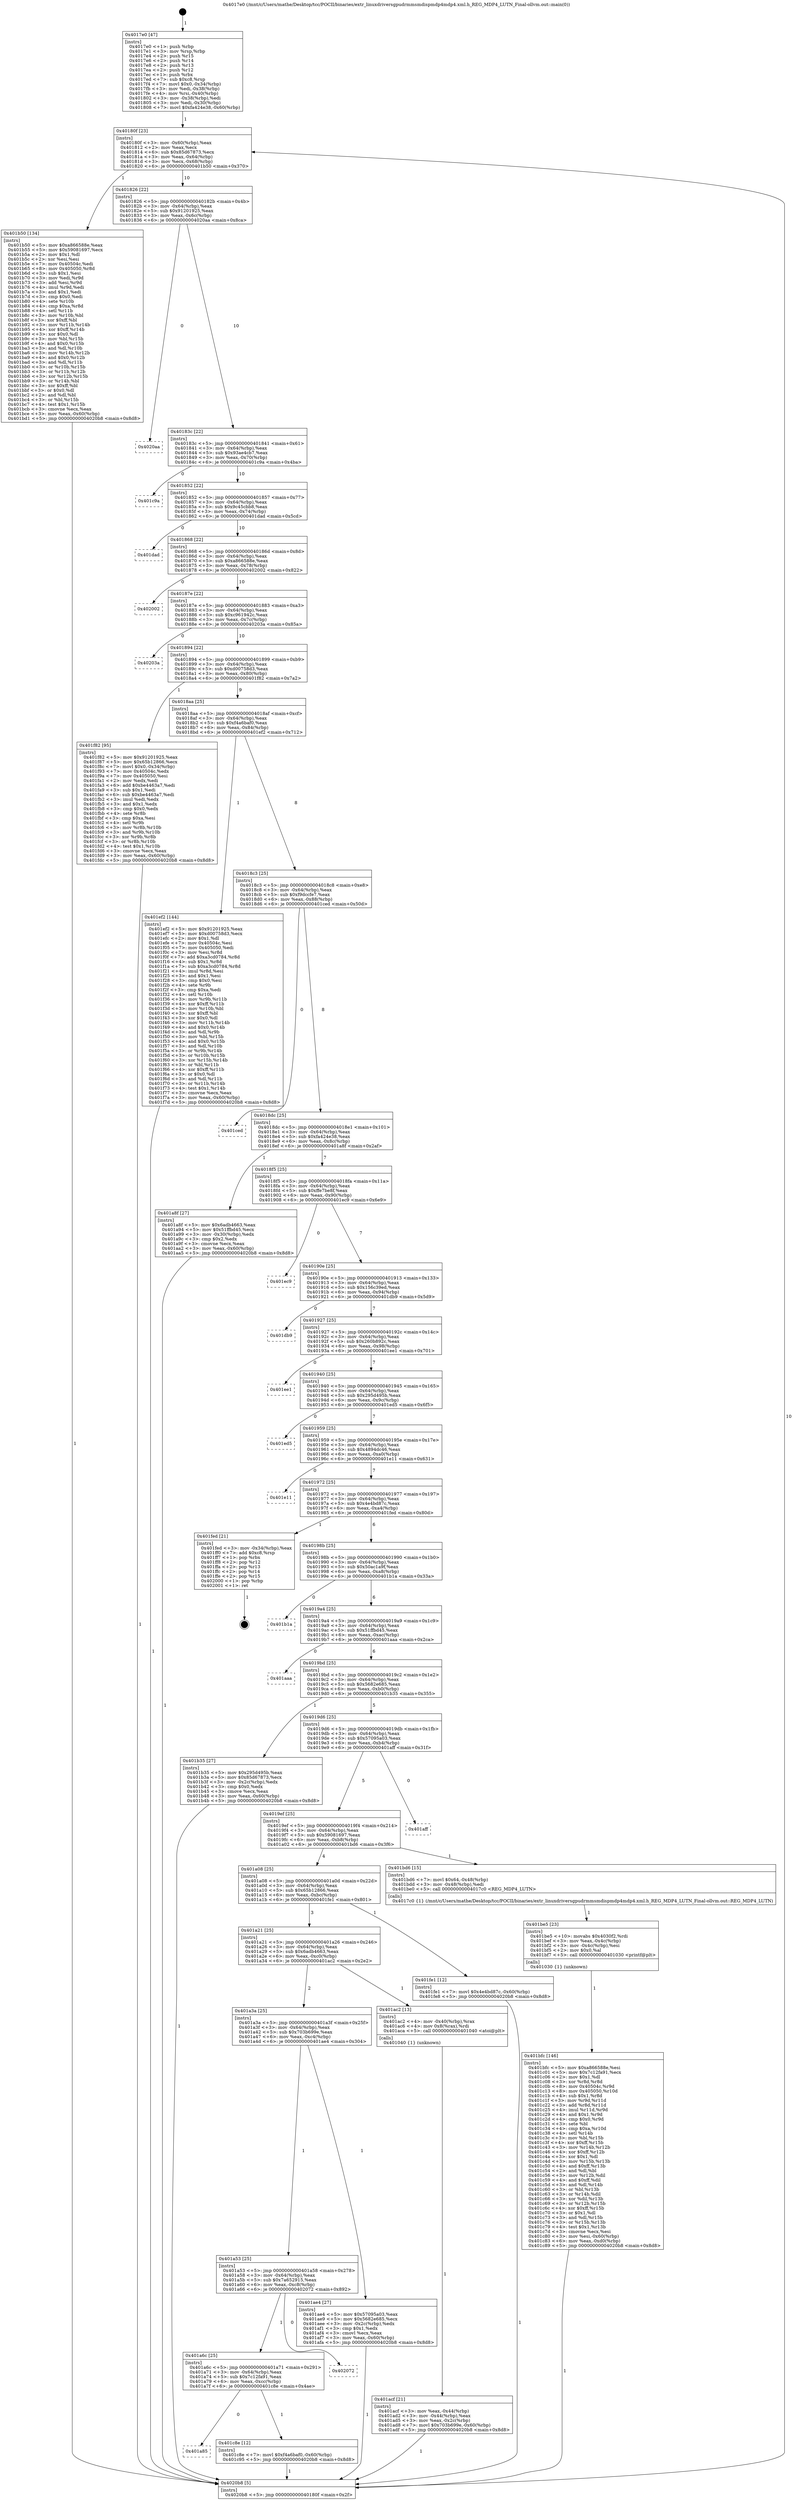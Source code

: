 digraph "0x4017e0" {
  label = "0x4017e0 (/mnt/c/Users/mathe/Desktop/tcc/POCII/binaries/extr_linuxdriversgpudrmmsmdispmdp4mdp4.xml.h_REG_MDP4_LUTN_Final-ollvm.out::main(0))"
  labelloc = "t"
  node[shape=record]

  Entry [label="",width=0.3,height=0.3,shape=circle,fillcolor=black,style=filled]
  "0x40180f" [label="{
     0x40180f [23]\l
     | [instrs]\l
     &nbsp;&nbsp;0x40180f \<+3\>: mov -0x60(%rbp),%eax\l
     &nbsp;&nbsp;0x401812 \<+2\>: mov %eax,%ecx\l
     &nbsp;&nbsp;0x401814 \<+6\>: sub $0x85d67873,%ecx\l
     &nbsp;&nbsp;0x40181a \<+3\>: mov %eax,-0x64(%rbp)\l
     &nbsp;&nbsp;0x40181d \<+3\>: mov %ecx,-0x68(%rbp)\l
     &nbsp;&nbsp;0x401820 \<+6\>: je 0000000000401b50 \<main+0x370\>\l
  }"]
  "0x401b50" [label="{
     0x401b50 [134]\l
     | [instrs]\l
     &nbsp;&nbsp;0x401b50 \<+5\>: mov $0xa866588e,%eax\l
     &nbsp;&nbsp;0x401b55 \<+5\>: mov $0x59081697,%ecx\l
     &nbsp;&nbsp;0x401b5a \<+2\>: mov $0x1,%dl\l
     &nbsp;&nbsp;0x401b5c \<+2\>: xor %esi,%esi\l
     &nbsp;&nbsp;0x401b5e \<+7\>: mov 0x40504c,%edi\l
     &nbsp;&nbsp;0x401b65 \<+8\>: mov 0x405050,%r8d\l
     &nbsp;&nbsp;0x401b6d \<+3\>: sub $0x1,%esi\l
     &nbsp;&nbsp;0x401b70 \<+3\>: mov %edi,%r9d\l
     &nbsp;&nbsp;0x401b73 \<+3\>: add %esi,%r9d\l
     &nbsp;&nbsp;0x401b76 \<+4\>: imul %r9d,%edi\l
     &nbsp;&nbsp;0x401b7a \<+3\>: and $0x1,%edi\l
     &nbsp;&nbsp;0x401b7d \<+3\>: cmp $0x0,%edi\l
     &nbsp;&nbsp;0x401b80 \<+4\>: sete %r10b\l
     &nbsp;&nbsp;0x401b84 \<+4\>: cmp $0xa,%r8d\l
     &nbsp;&nbsp;0x401b88 \<+4\>: setl %r11b\l
     &nbsp;&nbsp;0x401b8c \<+3\>: mov %r10b,%bl\l
     &nbsp;&nbsp;0x401b8f \<+3\>: xor $0xff,%bl\l
     &nbsp;&nbsp;0x401b92 \<+3\>: mov %r11b,%r14b\l
     &nbsp;&nbsp;0x401b95 \<+4\>: xor $0xff,%r14b\l
     &nbsp;&nbsp;0x401b99 \<+3\>: xor $0x0,%dl\l
     &nbsp;&nbsp;0x401b9c \<+3\>: mov %bl,%r15b\l
     &nbsp;&nbsp;0x401b9f \<+4\>: and $0x0,%r15b\l
     &nbsp;&nbsp;0x401ba3 \<+3\>: and %dl,%r10b\l
     &nbsp;&nbsp;0x401ba6 \<+3\>: mov %r14b,%r12b\l
     &nbsp;&nbsp;0x401ba9 \<+4\>: and $0x0,%r12b\l
     &nbsp;&nbsp;0x401bad \<+3\>: and %dl,%r11b\l
     &nbsp;&nbsp;0x401bb0 \<+3\>: or %r10b,%r15b\l
     &nbsp;&nbsp;0x401bb3 \<+3\>: or %r11b,%r12b\l
     &nbsp;&nbsp;0x401bb6 \<+3\>: xor %r12b,%r15b\l
     &nbsp;&nbsp;0x401bb9 \<+3\>: or %r14b,%bl\l
     &nbsp;&nbsp;0x401bbc \<+3\>: xor $0xff,%bl\l
     &nbsp;&nbsp;0x401bbf \<+3\>: or $0x0,%dl\l
     &nbsp;&nbsp;0x401bc2 \<+2\>: and %dl,%bl\l
     &nbsp;&nbsp;0x401bc4 \<+3\>: or %bl,%r15b\l
     &nbsp;&nbsp;0x401bc7 \<+4\>: test $0x1,%r15b\l
     &nbsp;&nbsp;0x401bcb \<+3\>: cmovne %ecx,%eax\l
     &nbsp;&nbsp;0x401bce \<+3\>: mov %eax,-0x60(%rbp)\l
     &nbsp;&nbsp;0x401bd1 \<+5\>: jmp 00000000004020b8 \<main+0x8d8\>\l
  }"]
  "0x401826" [label="{
     0x401826 [22]\l
     | [instrs]\l
     &nbsp;&nbsp;0x401826 \<+5\>: jmp 000000000040182b \<main+0x4b\>\l
     &nbsp;&nbsp;0x40182b \<+3\>: mov -0x64(%rbp),%eax\l
     &nbsp;&nbsp;0x40182e \<+5\>: sub $0x91201925,%eax\l
     &nbsp;&nbsp;0x401833 \<+3\>: mov %eax,-0x6c(%rbp)\l
     &nbsp;&nbsp;0x401836 \<+6\>: je 00000000004020aa \<main+0x8ca\>\l
  }"]
  Exit [label="",width=0.3,height=0.3,shape=circle,fillcolor=black,style=filled,peripheries=2]
  "0x4020aa" [label="{
     0x4020aa\l
  }", style=dashed]
  "0x40183c" [label="{
     0x40183c [22]\l
     | [instrs]\l
     &nbsp;&nbsp;0x40183c \<+5\>: jmp 0000000000401841 \<main+0x61\>\l
     &nbsp;&nbsp;0x401841 \<+3\>: mov -0x64(%rbp),%eax\l
     &nbsp;&nbsp;0x401844 \<+5\>: sub $0x93ae4cb7,%eax\l
     &nbsp;&nbsp;0x401849 \<+3\>: mov %eax,-0x70(%rbp)\l
     &nbsp;&nbsp;0x40184c \<+6\>: je 0000000000401c9a \<main+0x4ba\>\l
  }"]
  "0x401a85" [label="{
     0x401a85\l
  }", style=dashed]
  "0x401c9a" [label="{
     0x401c9a\l
  }", style=dashed]
  "0x401852" [label="{
     0x401852 [22]\l
     | [instrs]\l
     &nbsp;&nbsp;0x401852 \<+5\>: jmp 0000000000401857 \<main+0x77\>\l
     &nbsp;&nbsp;0x401857 \<+3\>: mov -0x64(%rbp),%eax\l
     &nbsp;&nbsp;0x40185a \<+5\>: sub $0x9c45cbb8,%eax\l
     &nbsp;&nbsp;0x40185f \<+3\>: mov %eax,-0x74(%rbp)\l
     &nbsp;&nbsp;0x401862 \<+6\>: je 0000000000401dad \<main+0x5cd\>\l
  }"]
  "0x401c8e" [label="{
     0x401c8e [12]\l
     | [instrs]\l
     &nbsp;&nbsp;0x401c8e \<+7\>: movl $0xf4a6baf0,-0x60(%rbp)\l
     &nbsp;&nbsp;0x401c95 \<+5\>: jmp 00000000004020b8 \<main+0x8d8\>\l
  }"]
  "0x401dad" [label="{
     0x401dad\l
  }", style=dashed]
  "0x401868" [label="{
     0x401868 [22]\l
     | [instrs]\l
     &nbsp;&nbsp;0x401868 \<+5\>: jmp 000000000040186d \<main+0x8d\>\l
     &nbsp;&nbsp;0x40186d \<+3\>: mov -0x64(%rbp),%eax\l
     &nbsp;&nbsp;0x401870 \<+5\>: sub $0xa866588e,%eax\l
     &nbsp;&nbsp;0x401875 \<+3\>: mov %eax,-0x78(%rbp)\l
     &nbsp;&nbsp;0x401878 \<+6\>: je 0000000000402002 \<main+0x822\>\l
  }"]
  "0x401a6c" [label="{
     0x401a6c [25]\l
     | [instrs]\l
     &nbsp;&nbsp;0x401a6c \<+5\>: jmp 0000000000401a71 \<main+0x291\>\l
     &nbsp;&nbsp;0x401a71 \<+3\>: mov -0x64(%rbp),%eax\l
     &nbsp;&nbsp;0x401a74 \<+5\>: sub $0x7c12fa91,%eax\l
     &nbsp;&nbsp;0x401a79 \<+6\>: mov %eax,-0xcc(%rbp)\l
     &nbsp;&nbsp;0x401a7f \<+6\>: je 0000000000401c8e \<main+0x4ae\>\l
  }"]
  "0x402002" [label="{
     0x402002\l
  }", style=dashed]
  "0x40187e" [label="{
     0x40187e [22]\l
     | [instrs]\l
     &nbsp;&nbsp;0x40187e \<+5\>: jmp 0000000000401883 \<main+0xa3\>\l
     &nbsp;&nbsp;0x401883 \<+3\>: mov -0x64(%rbp),%eax\l
     &nbsp;&nbsp;0x401886 \<+5\>: sub $0xc961942c,%eax\l
     &nbsp;&nbsp;0x40188b \<+3\>: mov %eax,-0x7c(%rbp)\l
     &nbsp;&nbsp;0x40188e \<+6\>: je 000000000040203a \<main+0x85a\>\l
  }"]
  "0x402072" [label="{
     0x402072\l
  }", style=dashed]
  "0x40203a" [label="{
     0x40203a\l
  }", style=dashed]
  "0x401894" [label="{
     0x401894 [22]\l
     | [instrs]\l
     &nbsp;&nbsp;0x401894 \<+5\>: jmp 0000000000401899 \<main+0xb9\>\l
     &nbsp;&nbsp;0x401899 \<+3\>: mov -0x64(%rbp),%eax\l
     &nbsp;&nbsp;0x40189c \<+5\>: sub $0xd00758d3,%eax\l
     &nbsp;&nbsp;0x4018a1 \<+3\>: mov %eax,-0x80(%rbp)\l
     &nbsp;&nbsp;0x4018a4 \<+6\>: je 0000000000401f82 \<main+0x7a2\>\l
  }"]
  "0x401bfc" [label="{
     0x401bfc [146]\l
     | [instrs]\l
     &nbsp;&nbsp;0x401bfc \<+5\>: mov $0xa866588e,%esi\l
     &nbsp;&nbsp;0x401c01 \<+5\>: mov $0x7c12fa91,%ecx\l
     &nbsp;&nbsp;0x401c06 \<+2\>: mov $0x1,%dl\l
     &nbsp;&nbsp;0x401c08 \<+3\>: xor %r8d,%r8d\l
     &nbsp;&nbsp;0x401c0b \<+8\>: mov 0x40504c,%r9d\l
     &nbsp;&nbsp;0x401c13 \<+8\>: mov 0x405050,%r10d\l
     &nbsp;&nbsp;0x401c1b \<+4\>: sub $0x1,%r8d\l
     &nbsp;&nbsp;0x401c1f \<+3\>: mov %r9d,%r11d\l
     &nbsp;&nbsp;0x401c22 \<+3\>: add %r8d,%r11d\l
     &nbsp;&nbsp;0x401c25 \<+4\>: imul %r11d,%r9d\l
     &nbsp;&nbsp;0x401c29 \<+4\>: and $0x1,%r9d\l
     &nbsp;&nbsp;0x401c2d \<+4\>: cmp $0x0,%r9d\l
     &nbsp;&nbsp;0x401c31 \<+3\>: sete %bl\l
     &nbsp;&nbsp;0x401c34 \<+4\>: cmp $0xa,%r10d\l
     &nbsp;&nbsp;0x401c38 \<+4\>: setl %r14b\l
     &nbsp;&nbsp;0x401c3c \<+3\>: mov %bl,%r15b\l
     &nbsp;&nbsp;0x401c3f \<+4\>: xor $0xff,%r15b\l
     &nbsp;&nbsp;0x401c43 \<+3\>: mov %r14b,%r12b\l
     &nbsp;&nbsp;0x401c46 \<+4\>: xor $0xff,%r12b\l
     &nbsp;&nbsp;0x401c4a \<+3\>: xor $0x1,%dl\l
     &nbsp;&nbsp;0x401c4d \<+3\>: mov %r15b,%r13b\l
     &nbsp;&nbsp;0x401c50 \<+4\>: and $0xff,%r13b\l
     &nbsp;&nbsp;0x401c54 \<+2\>: and %dl,%bl\l
     &nbsp;&nbsp;0x401c56 \<+3\>: mov %r12b,%dil\l
     &nbsp;&nbsp;0x401c59 \<+4\>: and $0xff,%dil\l
     &nbsp;&nbsp;0x401c5d \<+3\>: and %dl,%r14b\l
     &nbsp;&nbsp;0x401c60 \<+3\>: or %bl,%r13b\l
     &nbsp;&nbsp;0x401c63 \<+3\>: or %r14b,%dil\l
     &nbsp;&nbsp;0x401c66 \<+3\>: xor %dil,%r13b\l
     &nbsp;&nbsp;0x401c69 \<+3\>: or %r12b,%r15b\l
     &nbsp;&nbsp;0x401c6c \<+4\>: xor $0xff,%r15b\l
     &nbsp;&nbsp;0x401c70 \<+3\>: or $0x1,%dl\l
     &nbsp;&nbsp;0x401c73 \<+3\>: and %dl,%r15b\l
     &nbsp;&nbsp;0x401c76 \<+3\>: or %r15b,%r13b\l
     &nbsp;&nbsp;0x401c79 \<+4\>: test $0x1,%r13b\l
     &nbsp;&nbsp;0x401c7d \<+3\>: cmovne %ecx,%esi\l
     &nbsp;&nbsp;0x401c80 \<+3\>: mov %esi,-0x60(%rbp)\l
     &nbsp;&nbsp;0x401c83 \<+6\>: mov %eax,-0xd0(%rbp)\l
     &nbsp;&nbsp;0x401c89 \<+5\>: jmp 00000000004020b8 \<main+0x8d8\>\l
  }"]
  "0x401f82" [label="{
     0x401f82 [95]\l
     | [instrs]\l
     &nbsp;&nbsp;0x401f82 \<+5\>: mov $0x91201925,%eax\l
     &nbsp;&nbsp;0x401f87 \<+5\>: mov $0x65b12866,%ecx\l
     &nbsp;&nbsp;0x401f8c \<+7\>: movl $0x0,-0x34(%rbp)\l
     &nbsp;&nbsp;0x401f93 \<+7\>: mov 0x40504c,%edx\l
     &nbsp;&nbsp;0x401f9a \<+7\>: mov 0x405050,%esi\l
     &nbsp;&nbsp;0x401fa1 \<+2\>: mov %edx,%edi\l
     &nbsp;&nbsp;0x401fa3 \<+6\>: add $0xbe4463a7,%edi\l
     &nbsp;&nbsp;0x401fa9 \<+3\>: sub $0x1,%edi\l
     &nbsp;&nbsp;0x401fac \<+6\>: sub $0xbe4463a7,%edi\l
     &nbsp;&nbsp;0x401fb2 \<+3\>: imul %edi,%edx\l
     &nbsp;&nbsp;0x401fb5 \<+3\>: and $0x1,%edx\l
     &nbsp;&nbsp;0x401fb8 \<+3\>: cmp $0x0,%edx\l
     &nbsp;&nbsp;0x401fbb \<+4\>: sete %r8b\l
     &nbsp;&nbsp;0x401fbf \<+3\>: cmp $0xa,%esi\l
     &nbsp;&nbsp;0x401fc2 \<+4\>: setl %r9b\l
     &nbsp;&nbsp;0x401fc6 \<+3\>: mov %r8b,%r10b\l
     &nbsp;&nbsp;0x401fc9 \<+3\>: and %r9b,%r10b\l
     &nbsp;&nbsp;0x401fcc \<+3\>: xor %r9b,%r8b\l
     &nbsp;&nbsp;0x401fcf \<+3\>: or %r8b,%r10b\l
     &nbsp;&nbsp;0x401fd2 \<+4\>: test $0x1,%r10b\l
     &nbsp;&nbsp;0x401fd6 \<+3\>: cmovne %ecx,%eax\l
     &nbsp;&nbsp;0x401fd9 \<+3\>: mov %eax,-0x60(%rbp)\l
     &nbsp;&nbsp;0x401fdc \<+5\>: jmp 00000000004020b8 \<main+0x8d8\>\l
  }"]
  "0x4018aa" [label="{
     0x4018aa [25]\l
     | [instrs]\l
     &nbsp;&nbsp;0x4018aa \<+5\>: jmp 00000000004018af \<main+0xcf\>\l
     &nbsp;&nbsp;0x4018af \<+3\>: mov -0x64(%rbp),%eax\l
     &nbsp;&nbsp;0x4018b2 \<+5\>: sub $0xf4a6baf0,%eax\l
     &nbsp;&nbsp;0x4018b7 \<+6\>: mov %eax,-0x84(%rbp)\l
     &nbsp;&nbsp;0x4018bd \<+6\>: je 0000000000401ef2 \<main+0x712\>\l
  }"]
  "0x401be5" [label="{
     0x401be5 [23]\l
     | [instrs]\l
     &nbsp;&nbsp;0x401be5 \<+10\>: movabs $0x4030f2,%rdi\l
     &nbsp;&nbsp;0x401bef \<+3\>: mov %eax,-0x4c(%rbp)\l
     &nbsp;&nbsp;0x401bf2 \<+3\>: mov -0x4c(%rbp),%esi\l
     &nbsp;&nbsp;0x401bf5 \<+2\>: mov $0x0,%al\l
     &nbsp;&nbsp;0x401bf7 \<+5\>: call 0000000000401030 \<printf@plt\>\l
     | [calls]\l
     &nbsp;&nbsp;0x401030 \{1\} (unknown)\l
  }"]
  "0x401ef2" [label="{
     0x401ef2 [144]\l
     | [instrs]\l
     &nbsp;&nbsp;0x401ef2 \<+5\>: mov $0x91201925,%eax\l
     &nbsp;&nbsp;0x401ef7 \<+5\>: mov $0xd00758d3,%ecx\l
     &nbsp;&nbsp;0x401efc \<+2\>: mov $0x1,%dl\l
     &nbsp;&nbsp;0x401efe \<+7\>: mov 0x40504c,%esi\l
     &nbsp;&nbsp;0x401f05 \<+7\>: mov 0x405050,%edi\l
     &nbsp;&nbsp;0x401f0c \<+3\>: mov %esi,%r8d\l
     &nbsp;&nbsp;0x401f0f \<+7\>: add $0xa3cd0784,%r8d\l
     &nbsp;&nbsp;0x401f16 \<+4\>: sub $0x1,%r8d\l
     &nbsp;&nbsp;0x401f1a \<+7\>: sub $0xa3cd0784,%r8d\l
     &nbsp;&nbsp;0x401f21 \<+4\>: imul %r8d,%esi\l
     &nbsp;&nbsp;0x401f25 \<+3\>: and $0x1,%esi\l
     &nbsp;&nbsp;0x401f28 \<+3\>: cmp $0x0,%esi\l
     &nbsp;&nbsp;0x401f2b \<+4\>: sete %r9b\l
     &nbsp;&nbsp;0x401f2f \<+3\>: cmp $0xa,%edi\l
     &nbsp;&nbsp;0x401f32 \<+4\>: setl %r10b\l
     &nbsp;&nbsp;0x401f36 \<+3\>: mov %r9b,%r11b\l
     &nbsp;&nbsp;0x401f39 \<+4\>: xor $0xff,%r11b\l
     &nbsp;&nbsp;0x401f3d \<+3\>: mov %r10b,%bl\l
     &nbsp;&nbsp;0x401f40 \<+3\>: xor $0xff,%bl\l
     &nbsp;&nbsp;0x401f43 \<+3\>: xor $0x0,%dl\l
     &nbsp;&nbsp;0x401f46 \<+3\>: mov %r11b,%r14b\l
     &nbsp;&nbsp;0x401f49 \<+4\>: and $0x0,%r14b\l
     &nbsp;&nbsp;0x401f4d \<+3\>: and %dl,%r9b\l
     &nbsp;&nbsp;0x401f50 \<+3\>: mov %bl,%r15b\l
     &nbsp;&nbsp;0x401f53 \<+4\>: and $0x0,%r15b\l
     &nbsp;&nbsp;0x401f57 \<+3\>: and %dl,%r10b\l
     &nbsp;&nbsp;0x401f5a \<+3\>: or %r9b,%r14b\l
     &nbsp;&nbsp;0x401f5d \<+3\>: or %r10b,%r15b\l
     &nbsp;&nbsp;0x401f60 \<+3\>: xor %r15b,%r14b\l
     &nbsp;&nbsp;0x401f63 \<+3\>: or %bl,%r11b\l
     &nbsp;&nbsp;0x401f66 \<+4\>: xor $0xff,%r11b\l
     &nbsp;&nbsp;0x401f6a \<+3\>: or $0x0,%dl\l
     &nbsp;&nbsp;0x401f6d \<+3\>: and %dl,%r11b\l
     &nbsp;&nbsp;0x401f70 \<+3\>: or %r11b,%r14b\l
     &nbsp;&nbsp;0x401f73 \<+4\>: test $0x1,%r14b\l
     &nbsp;&nbsp;0x401f77 \<+3\>: cmovne %ecx,%eax\l
     &nbsp;&nbsp;0x401f7a \<+3\>: mov %eax,-0x60(%rbp)\l
     &nbsp;&nbsp;0x401f7d \<+5\>: jmp 00000000004020b8 \<main+0x8d8\>\l
  }"]
  "0x4018c3" [label="{
     0x4018c3 [25]\l
     | [instrs]\l
     &nbsp;&nbsp;0x4018c3 \<+5\>: jmp 00000000004018c8 \<main+0xe8\>\l
     &nbsp;&nbsp;0x4018c8 \<+3\>: mov -0x64(%rbp),%eax\l
     &nbsp;&nbsp;0x4018cb \<+5\>: sub $0xf9dccfe7,%eax\l
     &nbsp;&nbsp;0x4018d0 \<+6\>: mov %eax,-0x88(%rbp)\l
     &nbsp;&nbsp;0x4018d6 \<+6\>: je 0000000000401ced \<main+0x50d\>\l
  }"]
  "0x401a53" [label="{
     0x401a53 [25]\l
     | [instrs]\l
     &nbsp;&nbsp;0x401a53 \<+5\>: jmp 0000000000401a58 \<main+0x278\>\l
     &nbsp;&nbsp;0x401a58 \<+3\>: mov -0x64(%rbp),%eax\l
     &nbsp;&nbsp;0x401a5b \<+5\>: sub $0x7a652915,%eax\l
     &nbsp;&nbsp;0x401a60 \<+6\>: mov %eax,-0xc8(%rbp)\l
     &nbsp;&nbsp;0x401a66 \<+6\>: je 0000000000402072 \<main+0x892\>\l
  }"]
  "0x401ced" [label="{
     0x401ced\l
  }", style=dashed]
  "0x4018dc" [label="{
     0x4018dc [25]\l
     | [instrs]\l
     &nbsp;&nbsp;0x4018dc \<+5\>: jmp 00000000004018e1 \<main+0x101\>\l
     &nbsp;&nbsp;0x4018e1 \<+3\>: mov -0x64(%rbp),%eax\l
     &nbsp;&nbsp;0x4018e4 \<+5\>: sub $0xfa424e38,%eax\l
     &nbsp;&nbsp;0x4018e9 \<+6\>: mov %eax,-0x8c(%rbp)\l
     &nbsp;&nbsp;0x4018ef \<+6\>: je 0000000000401a8f \<main+0x2af\>\l
  }"]
  "0x401ae4" [label="{
     0x401ae4 [27]\l
     | [instrs]\l
     &nbsp;&nbsp;0x401ae4 \<+5\>: mov $0x57095a03,%eax\l
     &nbsp;&nbsp;0x401ae9 \<+5\>: mov $0x5682e685,%ecx\l
     &nbsp;&nbsp;0x401aee \<+3\>: mov -0x2c(%rbp),%edx\l
     &nbsp;&nbsp;0x401af1 \<+3\>: cmp $0x1,%edx\l
     &nbsp;&nbsp;0x401af4 \<+3\>: cmovl %ecx,%eax\l
     &nbsp;&nbsp;0x401af7 \<+3\>: mov %eax,-0x60(%rbp)\l
     &nbsp;&nbsp;0x401afa \<+5\>: jmp 00000000004020b8 \<main+0x8d8\>\l
  }"]
  "0x401a8f" [label="{
     0x401a8f [27]\l
     | [instrs]\l
     &nbsp;&nbsp;0x401a8f \<+5\>: mov $0x6adb4663,%eax\l
     &nbsp;&nbsp;0x401a94 \<+5\>: mov $0x51ffbd45,%ecx\l
     &nbsp;&nbsp;0x401a99 \<+3\>: mov -0x30(%rbp),%edx\l
     &nbsp;&nbsp;0x401a9c \<+3\>: cmp $0x2,%edx\l
     &nbsp;&nbsp;0x401a9f \<+3\>: cmovne %ecx,%eax\l
     &nbsp;&nbsp;0x401aa2 \<+3\>: mov %eax,-0x60(%rbp)\l
     &nbsp;&nbsp;0x401aa5 \<+5\>: jmp 00000000004020b8 \<main+0x8d8\>\l
  }"]
  "0x4018f5" [label="{
     0x4018f5 [25]\l
     | [instrs]\l
     &nbsp;&nbsp;0x4018f5 \<+5\>: jmp 00000000004018fa \<main+0x11a\>\l
     &nbsp;&nbsp;0x4018fa \<+3\>: mov -0x64(%rbp),%eax\l
     &nbsp;&nbsp;0x4018fd \<+5\>: sub $0xffe7be8f,%eax\l
     &nbsp;&nbsp;0x401902 \<+6\>: mov %eax,-0x90(%rbp)\l
     &nbsp;&nbsp;0x401908 \<+6\>: je 0000000000401ec9 \<main+0x6e9\>\l
  }"]
  "0x4020b8" [label="{
     0x4020b8 [5]\l
     | [instrs]\l
     &nbsp;&nbsp;0x4020b8 \<+5\>: jmp 000000000040180f \<main+0x2f\>\l
  }"]
  "0x4017e0" [label="{
     0x4017e0 [47]\l
     | [instrs]\l
     &nbsp;&nbsp;0x4017e0 \<+1\>: push %rbp\l
     &nbsp;&nbsp;0x4017e1 \<+3\>: mov %rsp,%rbp\l
     &nbsp;&nbsp;0x4017e4 \<+2\>: push %r15\l
     &nbsp;&nbsp;0x4017e6 \<+2\>: push %r14\l
     &nbsp;&nbsp;0x4017e8 \<+2\>: push %r13\l
     &nbsp;&nbsp;0x4017ea \<+2\>: push %r12\l
     &nbsp;&nbsp;0x4017ec \<+1\>: push %rbx\l
     &nbsp;&nbsp;0x4017ed \<+7\>: sub $0xc8,%rsp\l
     &nbsp;&nbsp;0x4017f4 \<+7\>: movl $0x0,-0x34(%rbp)\l
     &nbsp;&nbsp;0x4017fb \<+3\>: mov %edi,-0x38(%rbp)\l
     &nbsp;&nbsp;0x4017fe \<+4\>: mov %rsi,-0x40(%rbp)\l
     &nbsp;&nbsp;0x401802 \<+3\>: mov -0x38(%rbp),%edi\l
     &nbsp;&nbsp;0x401805 \<+3\>: mov %edi,-0x30(%rbp)\l
     &nbsp;&nbsp;0x401808 \<+7\>: movl $0xfa424e38,-0x60(%rbp)\l
  }"]
  "0x401acf" [label="{
     0x401acf [21]\l
     | [instrs]\l
     &nbsp;&nbsp;0x401acf \<+3\>: mov %eax,-0x44(%rbp)\l
     &nbsp;&nbsp;0x401ad2 \<+3\>: mov -0x44(%rbp),%eax\l
     &nbsp;&nbsp;0x401ad5 \<+3\>: mov %eax,-0x2c(%rbp)\l
     &nbsp;&nbsp;0x401ad8 \<+7\>: movl $0x703b699e,-0x60(%rbp)\l
     &nbsp;&nbsp;0x401adf \<+5\>: jmp 00000000004020b8 \<main+0x8d8\>\l
  }"]
  "0x401ec9" [label="{
     0x401ec9\l
  }", style=dashed]
  "0x40190e" [label="{
     0x40190e [25]\l
     | [instrs]\l
     &nbsp;&nbsp;0x40190e \<+5\>: jmp 0000000000401913 \<main+0x133\>\l
     &nbsp;&nbsp;0x401913 \<+3\>: mov -0x64(%rbp),%eax\l
     &nbsp;&nbsp;0x401916 \<+5\>: sub $0x156c39ed,%eax\l
     &nbsp;&nbsp;0x40191b \<+6\>: mov %eax,-0x94(%rbp)\l
     &nbsp;&nbsp;0x401921 \<+6\>: je 0000000000401db9 \<main+0x5d9\>\l
  }"]
  "0x401a3a" [label="{
     0x401a3a [25]\l
     | [instrs]\l
     &nbsp;&nbsp;0x401a3a \<+5\>: jmp 0000000000401a3f \<main+0x25f\>\l
     &nbsp;&nbsp;0x401a3f \<+3\>: mov -0x64(%rbp),%eax\l
     &nbsp;&nbsp;0x401a42 \<+5\>: sub $0x703b699e,%eax\l
     &nbsp;&nbsp;0x401a47 \<+6\>: mov %eax,-0xc4(%rbp)\l
     &nbsp;&nbsp;0x401a4d \<+6\>: je 0000000000401ae4 \<main+0x304\>\l
  }"]
  "0x401db9" [label="{
     0x401db9\l
  }", style=dashed]
  "0x401927" [label="{
     0x401927 [25]\l
     | [instrs]\l
     &nbsp;&nbsp;0x401927 \<+5\>: jmp 000000000040192c \<main+0x14c\>\l
     &nbsp;&nbsp;0x40192c \<+3\>: mov -0x64(%rbp),%eax\l
     &nbsp;&nbsp;0x40192f \<+5\>: sub $0x260b892c,%eax\l
     &nbsp;&nbsp;0x401934 \<+6\>: mov %eax,-0x98(%rbp)\l
     &nbsp;&nbsp;0x40193a \<+6\>: je 0000000000401ee1 \<main+0x701\>\l
  }"]
  "0x401ac2" [label="{
     0x401ac2 [13]\l
     | [instrs]\l
     &nbsp;&nbsp;0x401ac2 \<+4\>: mov -0x40(%rbp),%rax\l
     &nbsp;&nbsp;0x401ac6 \<+4\>: mov 0x8(%rax),%rdi\l
     &nbsp;&nbsp;0x401aca \<+5\>: call 0000000000401040 \<atoi@plt\>\l
     | [calls]\l
     &nbsp;&nbsp;0x401040 \{1\} (unknown)\l
  }"]
  "0x401ee1" [label="{
     0x401ee1\l
  }", style=dashed]
  "0x401940" [label="{
     0x401940 [25]\l
     | [instrs]\l
     &nbsp;&nbsp;0x401940 \<+5\>: jmp 0000000000401945 \<main+0x165\>\l
     &nbsp;&nbsp;0x401945 \<+3\>: mov -0x64(%rbp),%eax\l
     &nbsp;&nbsp;0x401948 \<+5\>: sub $0x295d495b,%eax\l
     &nbsp;&nbsp;0x40194d \<+6\>: mov %eax,-0x9c(%rbp)\l
     &nbsp;&nbsp;0x401953 \<+6\>: je 0000000000401ed5 \<main+0x6f5\>\l
  }"]
  "0x401a21" [label="{
     0x401a21 [25]\l
     | [instrs]\l
     &nbsp;&nbsp;0x401a21 \<+5\>: jmp 0000000000401a26 \<main+0x246\>\l
     &nbsp;&nbsp;0x401a26 \<+3\>: mov -0x64(%rbp),%eax\l
     &nbsp;&nbsp;0x401a29 \<+5\>: sub $0x6adb4663,%eax\l
     &nbsp;&nbsp;0x401a2e \<+6\>: mov %eax,-0xc0(%rbp)\l
     &nbsp;&nbsp;0x401a34 \<+6\>: je 0000000000401ac2 \<main+0x2e2\>\l
  }"]
  "0x401ed5" [label="{
     0x401ed5\l
  }", style=dashed]
  "0x401959" [label="{
     0x401959 [25]\l
     | [instrs]\l
     &nbsp;&nbsp;0x401959 \<+5\>: jmp 000000000040195e \<main+0x17e\>\l
     &nbsp;&nbsp;0x40195e \<+3\>: mov -0x64(%rbp),%eax\l
     &nbsp;&nbsp;0x401961 \<+5\>: sub $0x4894dc46,%eax\l
     &nbsp;&nbsp;0x401966 \<+6\>: mov %eax,-0xa0(%rbp)\l
     &nbsp;&nbsp;0x40196c \<+6\>: je 0000000000401e11 \<main+0x631\>\l
  }"]
  "0x401fe1" [label="{
     0x401fe1 [12]\l
     | [instrs]\l
     &nbsp;&nbsp;0x401fe1 \<+7\>: movl $0x4e4bd87c,-0x60(%rbp)\l
     &nbsp;&nbsp;0x401fe8 \<+5\>: jmp 00000000004020b8 \<main+0x8d8\>\l
  }"]
  "0x401e11" [label="{
     0x401e11\l
  }", style=dashed]
  "0x401972" [label="{
     0x401972 [25]\l
     | [instrs]\l
     &nbsp;&nbsp;0x401972 \<+5\>: jmp 0000000000401977 \<main+0x197\>\l
     &nbsp;&nbsp;0x401977 \<+3\>: mov -0x64(%rbp),%eax\l
     &nbsp;&nbsp;0x40197a \<+5\>: sub $0x4e4bd87c,%eax\l
     &nbsp;&nbsp;0x40197f \<+6\>: mov %eax,-0xa4(%rbp)\l
     &nbsp;&nbsp;0x401985 \<+6\>: je 0000000000401fed \<main+0x80d\>\l
  }"]
  "0x401a08" [label="{
     0x401a08 [25]\l
     | [instrs]\l
     &nbsp;&nbsp;0x401a08 \<+5\>: jmp 0000000000401a0d \<main+0x22d\>\l
     &nbsp;&nbsp;0x401a0d \<+3\>: mov -0x64(%rbp),%eax\l
     &nbsp;&nbsp;0x401a10 \<+5\>: sub $0x65b12866,%eax\l
     &nbsp;&nbsp;0x401a15 \<+6\>: mov %eax,-0xbc(%rbp)\l
     &nbsp;&nbsp;0x401a1b \<+6\>: je 0000000000401fe1 \<main+0x801\>\l
  }"]
  "0x401fed" [label="{
     0x401fed [21]\l
     | [instrs]\l
     &nbsp;&nbsp;0x401fed \<+3\>: mov -0x34(%rbp),%eax\l
     &nbsp;&nbsp;0x401ff0 \<+7\>: add $0xc8,%rsp\l
     &nbsp;&nbsp;0x401ff7 \<+1\>: pop %rbx\l
     &nbsp;&nbsp;0x401ff8 \<+2\>: pop %r12\l
     &nbsp;&nbsp;0x401ffa \<+2\>: pop %r13\l
     &nbsp;&nbsp;0x401ffc \<+2\>: pop %r14\l
     &nbsp;&nbsp;0x401ffe \<+2\>: pop %r15\l
     &nbsp;&nbsp;0x402000 \<+1\>: pop %rbp\l
     &nbsp;&nbsp;0x402001 \<+1\>: ret\l
  }"]
  "0x40198b" [label="{
     0x40198b [25]\l
     | [instrs]\l
     &nbsp;&nbsp;0x40198b \<+5\>: jmp 0000000000401990 \<main+0x1b0\>\l
     &nbsp;&nbsp;0x401990 \<+3\>: mov -0x64(%rbp),%eax\l
     &nbsp;&nbsp;0x401993 \<+5\>: sub $0x50ac1a9f,%eax\l
     &nbsp;&nbsp;0x401998 \<+6\>: mov %eax,-0xa8(%rbp)\l
     &nbsp;&nbsp;0x40199e \<+6\>: je 0000000000401b1a \<main+0x33a\>\l
  }"]
  "0x401bd6" [label="{
     0x401bd6 [15]\l
     | [instrs]\l
     &nbsp;&nbsp;0x401bd6 \<+7\>: movl $0x64,-0x48(%rbp)\l
     &nbsp;&nbsp;0x401bdd \<+3\>: mov -0x48(%rbp),%edi\l
     &nbsp;&nbsp;0x401be0 \<+5\>: call 00000000004017c0 \<REG_MDP4_LUTN\>\l
     | [calls]\l
     &nbsp;&nbsp;0x4017c0 \{1\} (/mnt/c/Users/mathe/Desktop/tcc/POCII/binaries/extr_linuxdriversgpudrmmsmdispmdp4mdp4.xml.h_REG_MDP4_LUTN_Final-ollvm.out::REG_MDP4_LUTN)\l
  }"]
  "0x401b1a" [label="{
     0x401b1a\l
  }", style=dashed]
  "0x4019a4" [label="{
     0x4019a4 [25]\l
     | [instrs]\l
     &nbsp;&nbsp;0x4019a4 \<+5\>: jmp 00000000004019a9 \<main+0x1c9\>\l
     &nbsp;&nbsp;0x4019a9 \<+3\>: mov -0x64(%rbp),%eax\l
     &nbsp;&nbsp;0x4019ac \<+5\>: sub $0x51ffbd45,%eax\l
     &nbsp;&nbsp;0x4019b1 \<+6\>: mov %eax,-0xac(%rbp)\l
     &nbsp;&nbsp;0x4019b7 \<+6\>: je 0000000000401aaa \<main+0x2ca\>\l
  }"]
  "0x4019ef" [label="{
     0x4019ef [25]\l
     | [instrs]\l
     &nbsp;&nbsp;0x4019ef \<+5\>: jmp 00000000004019f4 \<main+0x214\>\l
     &nbsp;&nbsp;0x4019f4 \<+3\>: mov -0x64(%rbp),%eax\l
     &nbsp;&nbsp;0x4019f7 \<+5\>: sub $0x59081697,%eax\l
     &nbsp;&nbsp;0x4019fc \<+6\>: mov %eax,-0xb8(%rbp)\l
     &nbsp;&nbsp;0x401a02 \<+6\>: je 0000000000401bd6 \<main+0x3f6\>\l
  }"]
  "0x401aaa" [label="{
     0x401aaa\l
  }", style=dashed]
  "0x4019bd" [label="{
     0x4019bd [25]\l
     | [instrs]\l
     &nbsp;&nbsp;0x4019bd \<+5\>: jmp 00000000004019c2 \<main+0x1e2\>\l
     &nbsp;&nbsp;0x4019c2 \<+3\>: mov -0x64(%rbp),%eax\l
     &nbsp;&nbsp;0x4019c5 \<+5\>: sub $0x5682e685,%eax\l
     &nbsp;&nbsp;0x4019ca \<+6\>: mov %eax,-0xb0(%rbp)\l
     &nbsp;&nbsp;0x4019d0 \<+6\>: je 0000000000401b35 \<main+0x355\>\l
  }"]
  "0x401aff" [label="{
     0x401aff\l
  }", style=dashed]
  "0x401b35" [label="{
     0x401b35 [27]\l
     | [instrs]\l
     &nbsp;&nbsp;0x401b35 \<+5\>: mov $0x295d495b,%eax\l
     &nbsp;&nbsp;0x401b3a \<+5\>: mov $0x85d67873,%ecx\l
     &nbsp;&nbsp;0x401b3f \<+3\>: mov -0x2c(%rbp),%edx\l
     &nbsp;&nbsp;0x401b42 \<+3\>: cmp $0x0,%edx\l
     &nbsp;&nbsp;0x401b45 \<+3\>: cmove %ecx,%eax\l
     &nbsp;&nbsp;0x401b48 \<+3\>: mov %eax,-0x60(%rbp)\l
     &nbsp;&nbsp;0x401b4b \<+5\>: jmp 00000000004020b8 \<main+0x8d8\>\l
  }"]
  "0x4019d6" [label="{
     0x4019d6 [25]\l
     | [instrs]\l
     &nbsp;&nbsp;0x4019d6 \<+5\>: jmp 00000000004019db \<main+0x1fb\>\l
     &nbsp;&nbsp;0x4019db \<+3\>: mov -0x64(%rbp),%eax\l
     &nbsp;&nbsp;0x4019de \<+5\>: sub $0x57095a03,%eax\l
     &nbsp;&nbsp;0x4019e3 \<+6\>: mov %eax,-0xb4(%rbp)\l
     &nbsp;&nbsp;0x4019e9 \<+6\>: je 0000000000401aff \<main+0x31f\>\l
  }"]
  Entry -> "0x4017e0" [label=" 1"]
  "0x40180f" -> "0x401b50" [label=" 1"]
  "0x40180f" -> "0x401826" [label=" 10"]
  "0x401fed" -> Exit [label=" 1"]
  "0x401826" -> "0x4020aa" [label=" 0"]
  "0x401826" -> "0x40183c" [label=" 10"]
  "0x401fe1" -> "0x4020b8" [label=" 1"]
  "0x40183c" -> "0x401c9a" [label=" 0"]
  "0x40183c" -> "0x401852" [label=" 10"]
  "0x401f82" -> "0x4020b8" [label=" 1"]
  "0x401852" -> "0x401dad" [label=" 0"]
  "0x401852" -> "0x401868" [label=" 10"]
  "0x401ef2" -> "0x4020b8" [label=" 1"]
  "0x401868" -> "0x402002" [label=" 0"]
  "0x401868" -> "0x40187e" [label=" 10"]
  "0x401a6c" -> "0x401a85" [label=" 0"]
  "0x40187e" -> "0x40203a" [label=" 0"]
  "0x40187e" -> "0x401894" [label=" 10"]
  "0x401a6c" -> "0x401c8e" [label=" 1"]
  "0x401894" -> "0x401f82" [label=" 1"]
  "0x401894" -> "0x4018aa" [label=" 9"]
  "0x401a53" -> "0x401a6c" [label=" 1"]
  "0x4018aa" -> "0x401ef2" [label=" 1"]
  "0x4018aa" -> "0x4018c3" [label=" 8"]
  "0x401a53" -> "0x402072" [label=" 0"]
  "0x4018c3" -> "0x401ced" [label=" 0"]
  "0x4018c3" -> "0x4018dc" [label=" 8"]
  "0x401c8e" -> "0x4020b8" [label=" 1"]
  "0x4018dc" -> "0x401a8f" [label=" 1"]
  "0x4018dc" -> "0x4018f5" [label=" 7"]
  "0x401a8f" -> "0x4020b8" [label=" 1"]
  "0x4017e0" -> "0x40180f" [label=" 1"]
  "0x4020b8" -> "0x40180f" [label=" 10"]
  "0x401bfc" -> "0x4020b8" [label=" 1"]
  "0x4018f5" -> "0x401ec9" [label=" 0"]
  "0x4018f5" -> "0x40190e" [label=" 7"]
  "0x401bd6" -> "0x401be5" [label=" 1"]
  "0x40190e" -> "0x401db9" [label=" 0"]
  "0x40190e" -> "0x401927" [label=" 7"]
  "0x401b50" -> "0x4020b8" [label=" 1"]
  "0x401927" -> "0x401ee1" [label=" 0"]
  "0x401927" -> "0x401940" [label=" 7"]
  "0x401b35" -> "0x4020b8" [label=" 1"]
  "0x401940" -> "0x401ed5" [label=" 0"]
  "0x401940" -> "0x401959" [label=" 7"]
  "0x401a3a" -> "0x401a53" [label=" 1"]
  "0x401959" -> "0x401e11" [label=" 0"]
  "0x401959" -> "0x401972" [label=" 7"]
  "0x401a3a" -> "0x401ae4" [label=" 1"]
  "0x401972" -> "0x401fed" [label=" 1"]
  "0x401972" -> "0x40198b" [label=" 6"]
  "0x401acf" -> "0x4020b8" [label=" 1"]
  "0x40198b" -> "0x401b1a" [label=" 0"]
  "0x40198b" -> "0x4019a4" [label=" 6"]
  "0x401ac2" -> "0x401acf" [label=" 1"]
  "0x4019a4" -> "0x401aaa" [label=" 0"]
  "0x4019a4" -> "0x4019bd" [label=" 6"]
  "0x401a21" -> "0x401ac2" [label=" 1"]
  "0x4019bd" -> "0x401b35" [label=" 1"]
  "0x4019bd" -> "0x4019d6" [label=" 5"]
  "0x401ae4" -> "0x4020b8" [label=" 1"]
  "0x4019d6" -> "0x401aff" [label=" 0"]
  "0x4019d6" -> "0x4019ef" [label=" 5"]
  "0x401a21" -> "0x401a3a" [label=" 2"]
  "0x4019ef" -> "0x401bd6" [label=" 1"]
  "0x4019ef" -> "0x401a08" [label=" 4"]
  "0x401be5" -> "0x401bfc" [label=" 1"]
  "0x401a08" -> "0x401fe1" [label=" 1"]
  "0x401a08" -> "0x401a21" [label=" 3"]
}
